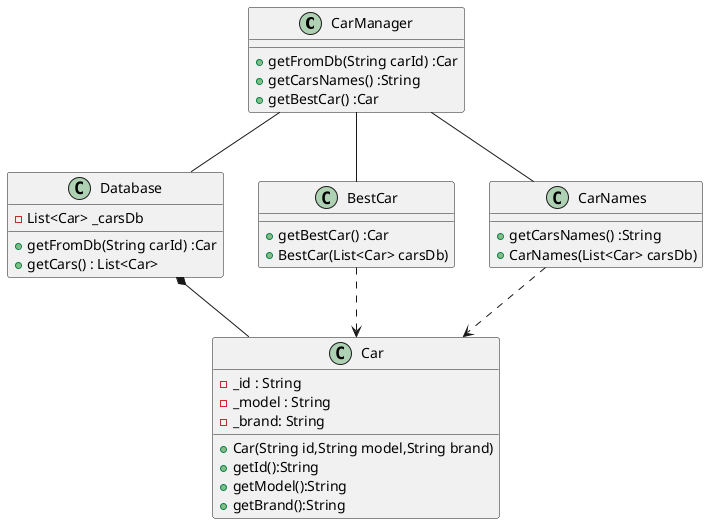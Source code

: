 @startuml

class CarManager
class Car
class Database{
+ getFromDb(String carId) :Car
-List<Car> _carsDb
+ getCars() : List<Car>
}

class BestCar{
+ getBestCar() :Car
+ BestCar(List<Car> carsDb)
}

class CarNames{
+ getCarsNames() :String
+CarNames(List<Car> carsDb)
}


Database *-- Car
CarManager -- Database
CarManager -- BestCar
CarManager -- CarNames
BestCar -[dashed]-> Car
CarNames -[dashed]-> Car


CarManager : + getFromDb(String carId) :Car
CarManager : + getCarsNames() :String
CarManager : + getBestCar() :Car

Car : - _id : String
Car : -_model : String
Car : -_brand: String
Car : +Car(String id,String model,String brand)
Car : +getId():String 
Car : +getModel():String 
Car : +getBrand():String


@enduml
